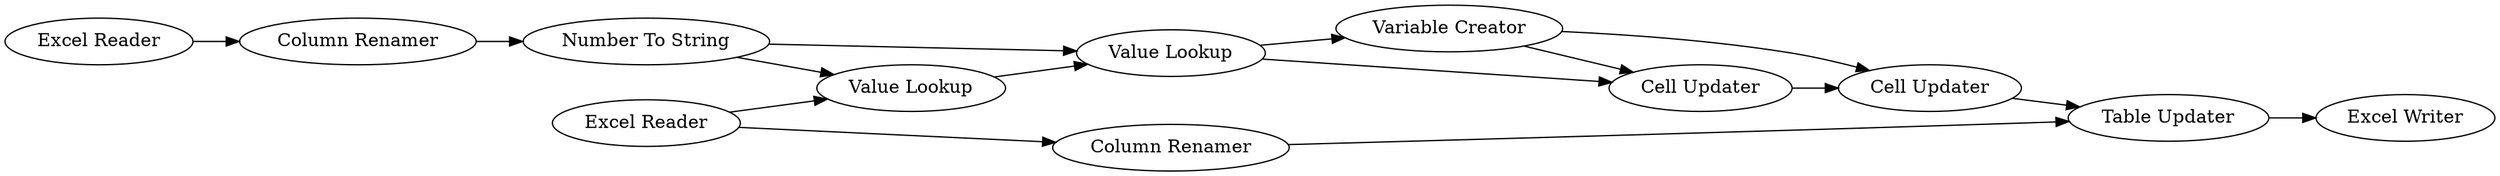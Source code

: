 digraph {
	33 -> 16
	16 -> 34
	10 -> 11
	11 -> 32
	26 -> 25
	30 -> 16
	8 -> 10
	29 -> 30
	25 -> 11
	8 -> 33
	32 -> 30
	32 -> 29
	11 -> 29
	25 -> 10
	21 -> 26
	16 [label="Table Updater"]
	30 [label="Cell Updater"]
	34 [label="Excel Writer"]
	29 [label="Cell Updater"]
	11 [label="Value Lookup"]
	21 [label="Excel Reader"]
	26 [label="Column Renamer"]
	8 [label="Excel Reader"]
	25 [label="Number To String"]
	33 [label="Column Renamer"]
	32 [label="Variable Creator"]
	10 [label="Value Lookup"]
	rankdir=LR
}
